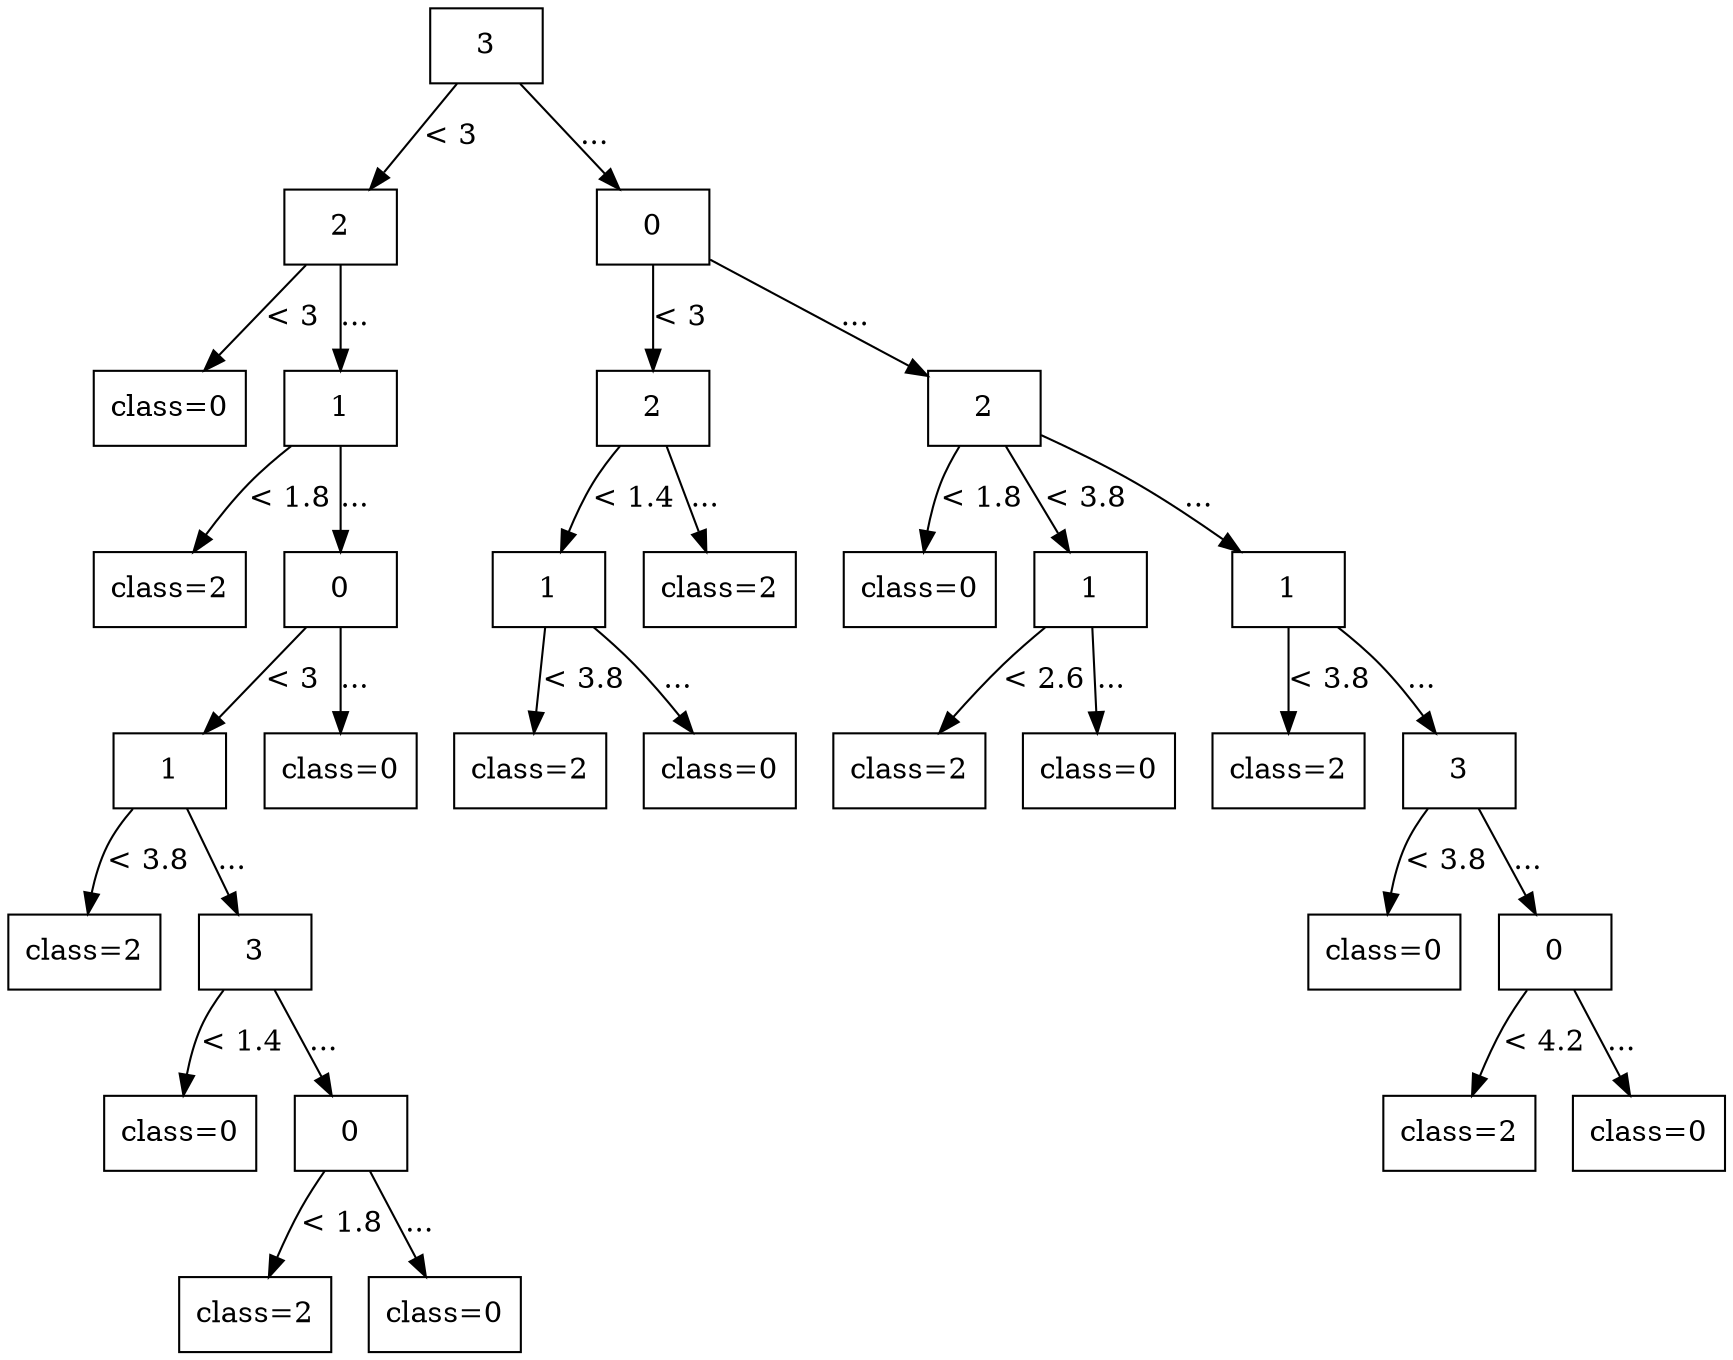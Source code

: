 digraph G {
node [shape=box];

0 [label="3"];

1 [label="2"];
14 [label="0"];

0 -> 1 [label="< 3"];
0 -> 14 [label="..."];

2 [label="class=0"];
3 [label="1"];
15 [label="2"];
20 [label="2"];

1 -> 2 [label="< 3"];
1 -> 3 [label="..."];
14 -> 15 [label="< 3"];
14 -> 20 [label="..."];

4 [label="class=2"];
5 [label="0"];
16 [label="1"];
19 [label="class=2"];
21 [label="class=0"];
22 [label="1"];
25 [label="1"];

3 -> 4 [label="< 1.8"];
3 -> 5 [label="..."];
15 -> 16 [label="< 1.4"];
15 -> 19 [label="..."];
20 -> 21 [label="< 1.8"];
20 -> 22 [label="< 3.8"];
20 -> 25 [label="..."];

6 [label="1"];
13 [label="class=0"];
17 [label="class=2"];
18 [label="class=0"];
23 [label="class=2"];
24 [label="class=0"];
26 [label="class=2"];
27 [label="3"];

5 -> 6 [label="< 3"];
5 -> 13 [label="..."];
16 -> 17 [label="< 3.8"];
16 -> 18 [label="..."];
22 -> 23 [label="< 2.6"];
22 -> 24 [label="..."];
25 -> 26 [label="< 3.8"];
25 -> 27 [label="..."];

7 [label="class=2"];
8 [label="3"];
28 [label="class=0"];
29 [label="0"];

6 -> 7 [label="< 3.8"];
6 -> 8 [label="..."];
27 -> 28 [label="< 3.8"];
27 -> 29 [label="..."];

9 [label="class=0"];
10 [label="0"];
30 [label="class=2"];
31 [label="class=0"];

8 -> 9 [label="< 1.4"];
8 -> 10 [label="..."];
29 -> 30 [label="< 4.2"];
29 -> 31 [label="..."];

11 [label="class=2"];
12 [label="class=0"];

10 -> 11 [label="< 1.8"];
10 -> 12 [label="..."];

}